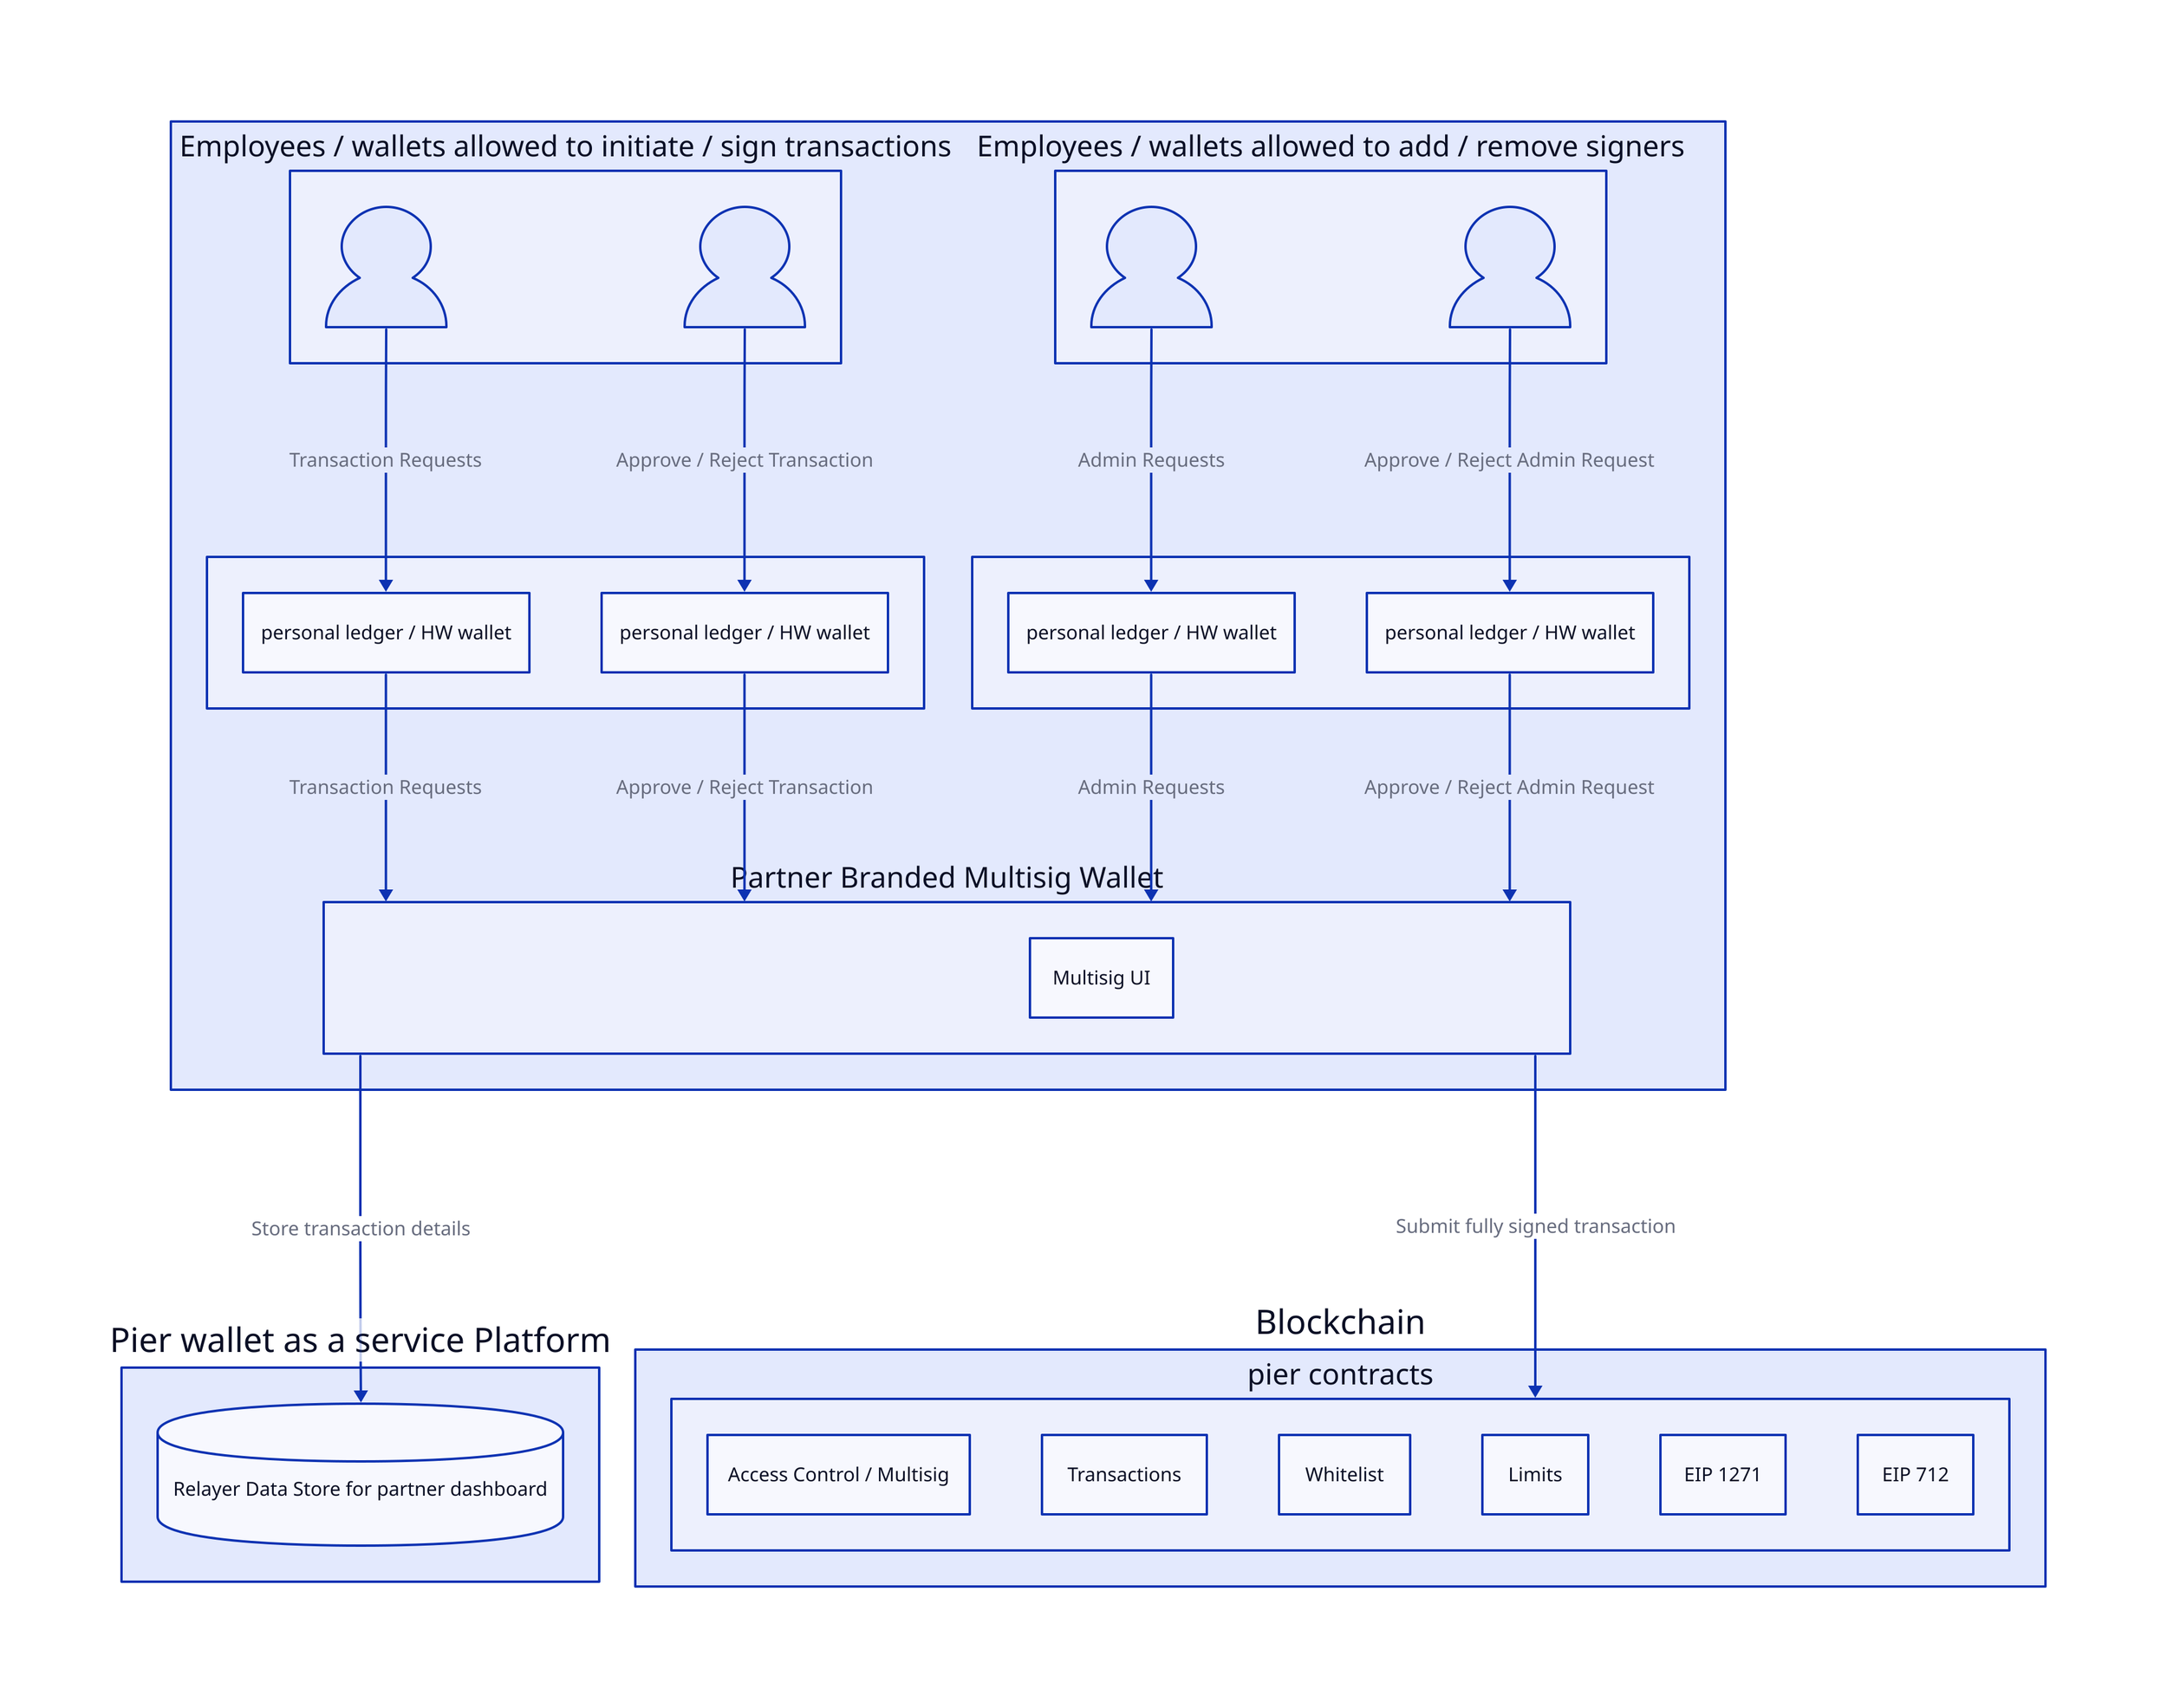 # Actors
 partner: "" {
  employees: "Employees / wallets allowed to initiate / sign transactions" {
      employee1: "" {
        shape: Person
      }
      employee2: "" {
        shape: Person
        shape: Person
      }
      
  }
  employee_wallets: "" {
    employee1: personal ledger / HW wallet
    employee2: personal ledger / HW wallet
    
  }

  admins: "Employees / wallets allowed to add / remove signers" {
      admin1: "" {
        shape: Person
      }
      admin2: "" {
        shape: Person
      }
     
  }
  admin_wallets: "" {
    admin1: personal ledger / HW wallet
    admin2: personal ledger / HW wallet
    
  }

  frontend: Partner Branded Multisig Wallet {
    other: Multisig UI
  }
  
}

waas: Pier wallet as a service Platform {
  db: Relayer Data Store for partner dashboard {
	shape: cylinder
  }
}


blockchain: Blockchain {
  pier: pier contracts{
    access_control: Access Control / Multisig
    transactions: Transactions
    whitelist: Whitelist
    limits: Limits
    eip_1271: EIP 1271
    eip_712: EIP 712
  }
}

# Interactions
partner.employees.employee1 -> partner.employee_wallets.employee1 -> partner.frontend: Transaction Requests
partner.employees.employee2 -> partner.employee_wallets.employee2 -> partner.frontend: Approve / Reject Transaction

partner.admins.admin1 -> partner.admin_wallets.admin1 -> partner.frontend: Admin Requests
partner.admins.admin2 -> partner.admin_wallets.admin2 -> partner.frontend: Approve / Reject Admin Request

partner.frontend -> waas.db: Store transaction details

partner.frontend -> blockchain.pier: Submit fully signed transaction
